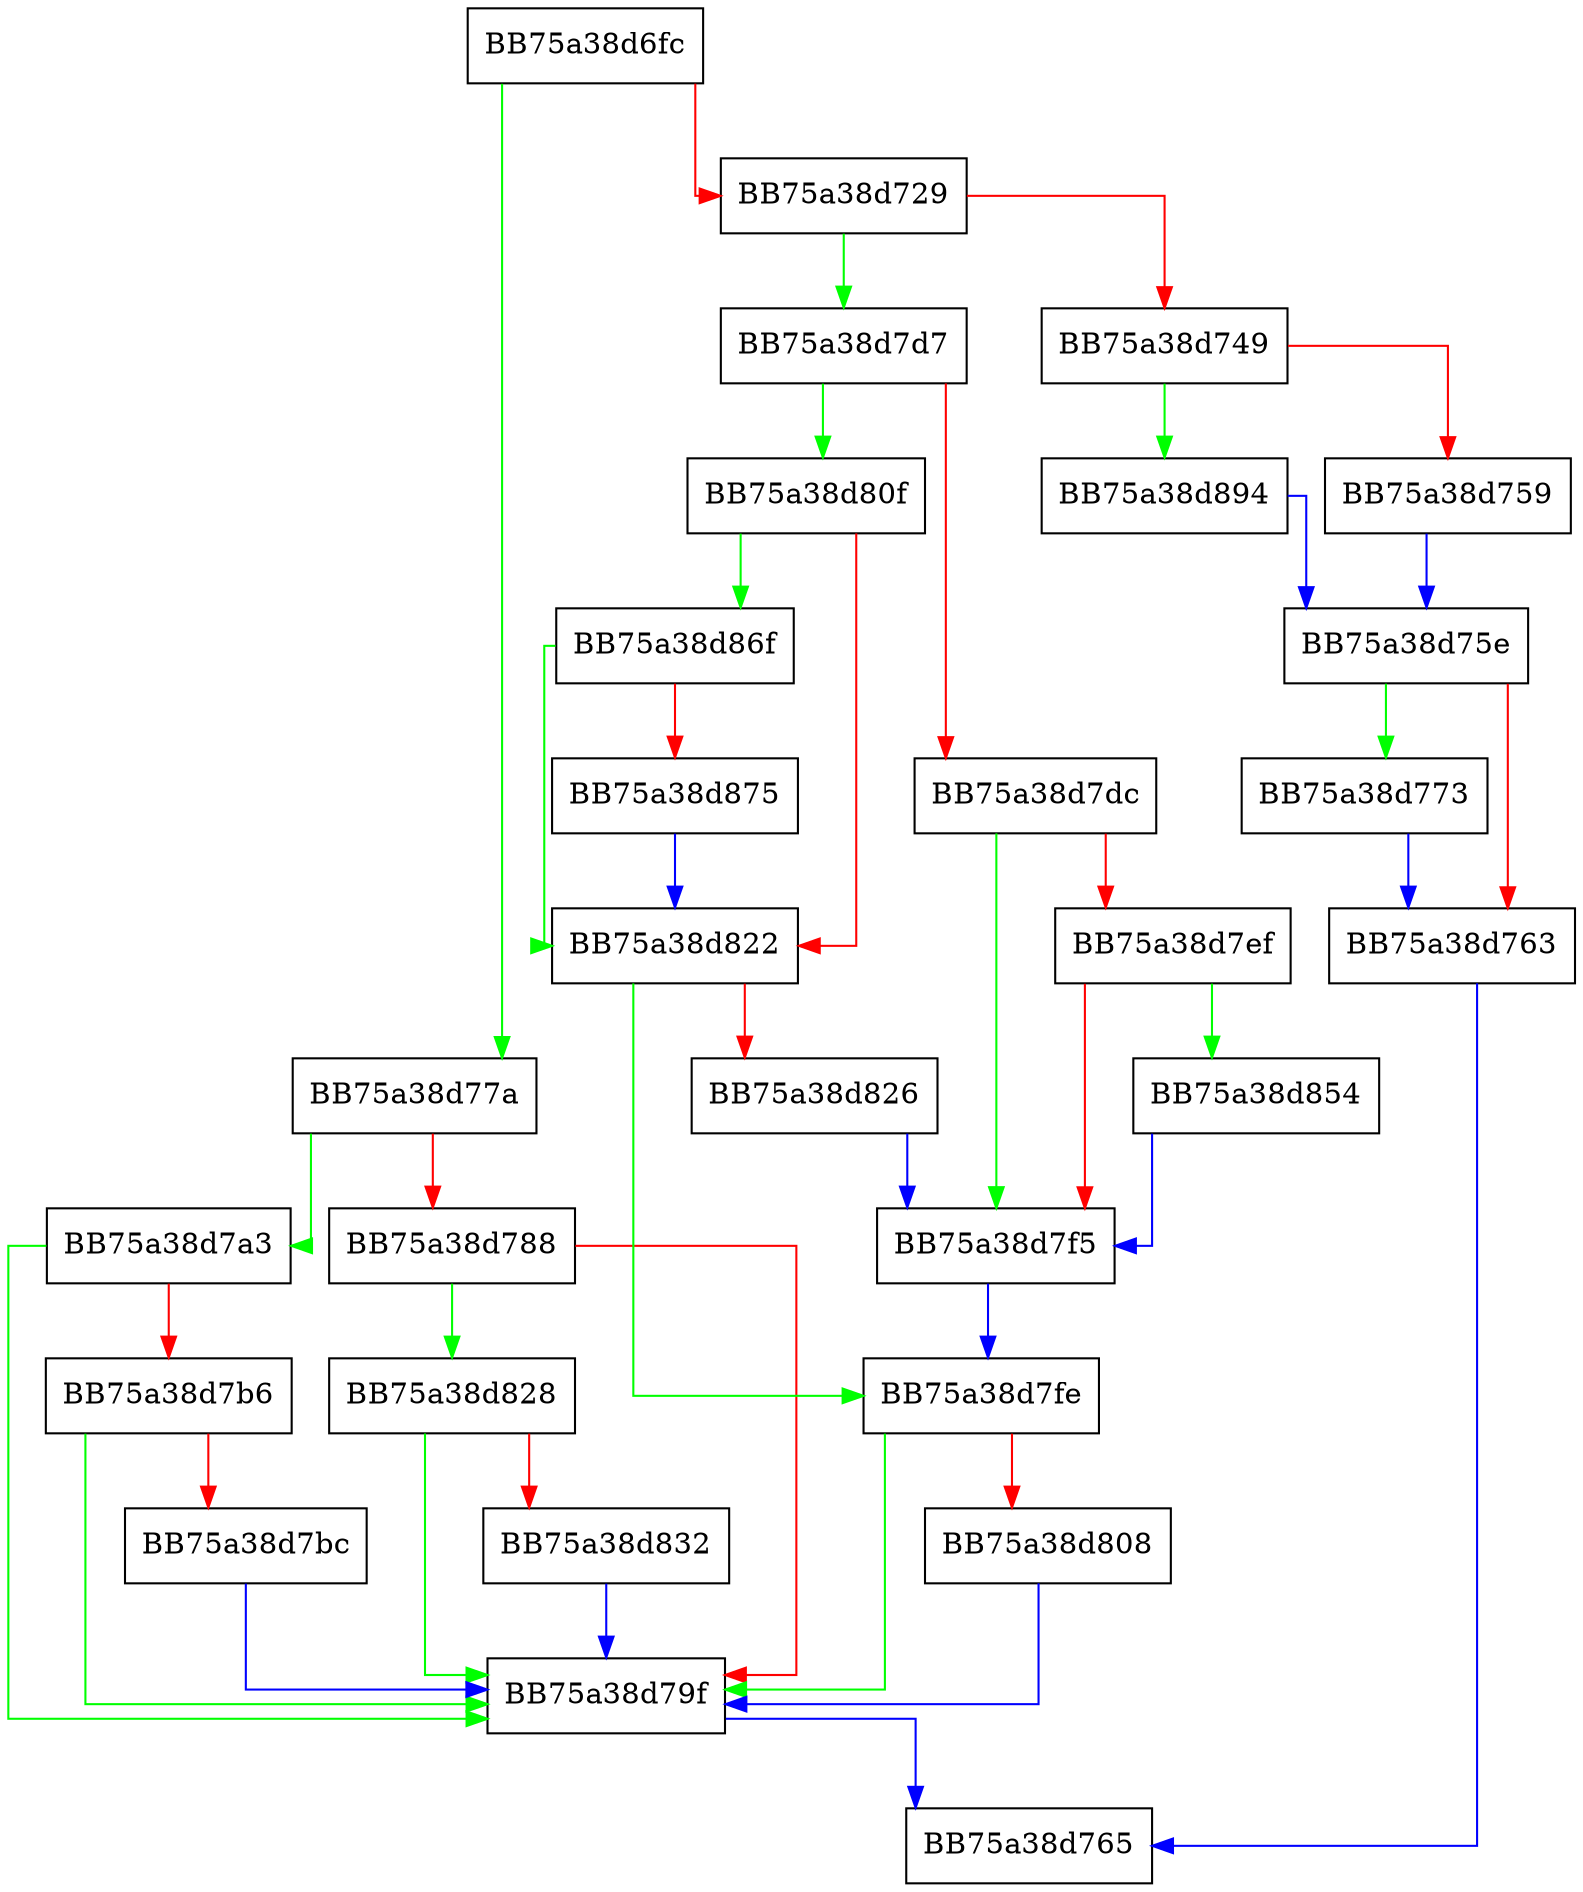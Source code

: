 digraph GetProcessSessionId {
  node [shape="box"];
  graph [splines=ortho];
  BB75a38d6fc -> BB75a38d77a [color="green"];
  BB75a38d6fc -> BB75a38d729 [color="red"];
  BB75a38d729 -> BB75a38d7d7 [color="green"];
  BB75a38d729 -> BB75a38d749 [color="red"];
  BB75a38d749 -> BB75a38d894 [color="green"];
  BB75a38d749 -> BB75a38d759 [color="red"];
  BB75a38d759 -> BB75a38d75e [color="blue"];
  BB75a38d75e -> BB75a38d773 [color="green"];
  BB75a38d75e -> BB75a38d763 [color="red"];
  BB75a38d763 -> BB75a38d765 [color="blue"];
  BB75a38d773 -> BB75a38d763 [color="blue"];
  BB75a38d77a -> BB75a38d7a3 [color="green"];
  BB75a38d77a -> BB75a38d788 [color="red"];
  BB75a38d788 -> BB75a38d828 [color="green"];
  BB75a38d788 -> BB75a38d79f [color="red"];
  BB75a38d79f -> BB75a38d765 [color="blue"];
  BB75a38d7a3 -> BB75a38d79f [color="green"];
  BB75a38d7a3 -> BB75a38d7b6 [color="red"];
  BB75a38d7b6 -> BB75a38d79f [color="green"];
  BB75a38d7b6 -> BB75a38d7bc [color="red"];
  BB75a38d7bc -> BB75a38d79f [color="blue"];
  BB75a38d7d7 -> BB75a38d80f [color="green"];
  BB75a38d7d7 -> BB75a38d7dc [color="red"];
  BB75a38d7dc -> BB75a38d7f5 [color="green"];
  BB75a38d7dc -> BB75a38d7ef [color="red"];
  BB75a38d7ef -> BB75a38d854 [color="green"];
  BB75a38d7ef -> BB75a38d7f5 [color="red"];
  BB75a38d7f5 -> BB75a38d7fe [color="blue"];
  BB75a38d7fe -> BB75a38d79f [color="green"];
  BB75a38d7fe -> BB75a38d808 [color="red"];
  BB75a38d808 -> BB75a38d79f [color="blue"];
  BB75a38d80f -> BB75a38d86f [color="green"];
  BB75a38d80f -> BB75a38d822 [color="red"];
  BB75a38d822 -> BB75a38d7fe [color="green"];
  BB75a38d822 -> BB75a38d826 [color="red"];
  BB75a38d826 -> BB75a38d7f5 [color="blue"];
  BB75a38d828 -> BB75a38d79f [color="green"];
  BB75a38d828 -> BB75a38d832 [color="red"];
  BB75a38d832 -> BB75a38d79f [color="blue"];
  BB75a38d854 -> BB75a38d7f5 [color="blue"];
  BB75a38d86f -> BB75a38d822 [color="green"];
  BB75a38d86f -> BB75a38d875 [color="red"];
  BB75a38d875 -> BB75a38d822 [color="blue"];
  BB75a38d894 -> BB75a38d75e [color="blue"];
}